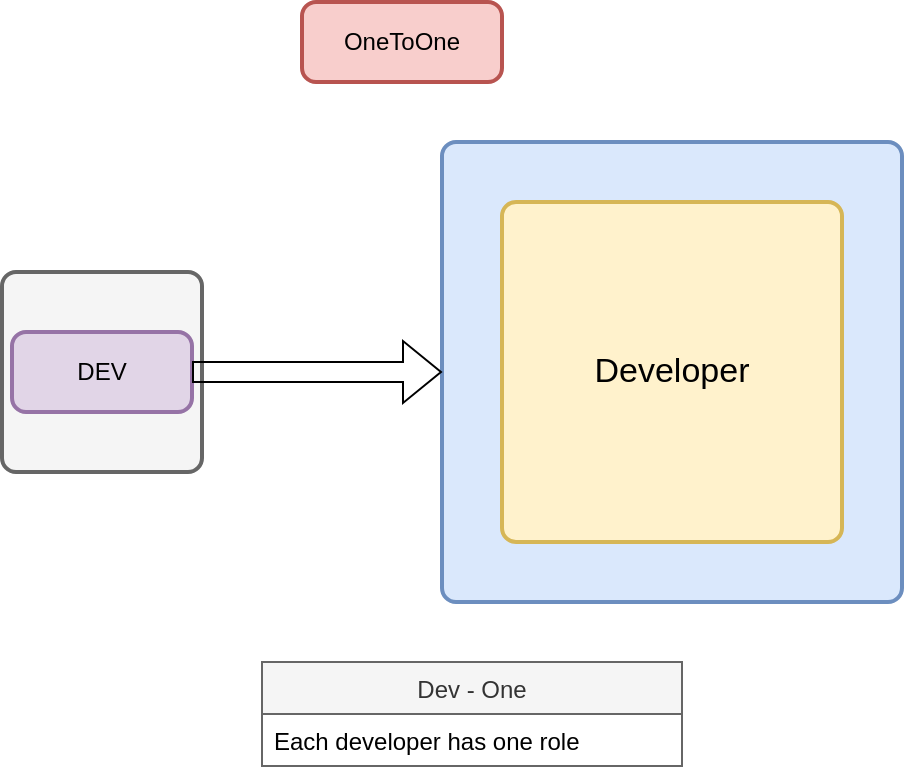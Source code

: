 <mxfile version="15.2.5" type="device"><diagram id="0anoXLyii_KKHvdfTUD3" name="Page-1"><mxGraphModel dx="946" dy="1772" grid="1" gridSize="10" guides="1" tooltips="1" connect="1" arrows="1" fold="1" page="1" pageScale="1" pageWidth="850" pageHeight="1100" math="0" shadow="0"><root><mxCell id="0"/><mxCell id="1" parent="0"/><mxCell id="IeldVFBwOs7jsekUPglj-4" value="" style="group" vertex="1" connectable="0" parent="1"><mxGeometry x="280" y="-570" width="230" height="230" as="geometry"/></mxCell><mxCell id="IeldVFBwOs7jsekUPglj-2" value="" style="rounded=1;whiteSpace=wrap;html=1;absoluteArcSize=1;arcSize=14;strokeWidth=2;fontSize=17;fillColor=#dae8fc;strokeColor=#6c8ebf;" vertex="1" parent="IeldVFBwOs7jsekUPglj-4"><mxGeometry width="230" height="230" as="geometry"/></mxCell><mxCell id="IeldVFBwOs7jsekUPglj-3" value="Developer" style="rounded=1;whiteSpace=wrap;html=1;absoluteArcSize=1;arcSize=14;strokeWidth=2;fontSize=17;fillColor=#fff2cc;strokeColor=#d6b656;" vertex="1" parent="IeldVFBwOs7jsekUPglj-4"><mxGeometry x="30" y="30" width="170" height="170" as="geometry"/></mxCell><mxCell id="IeldVFBwOs7jsekUPglj-15" value="" style="group" vertex="1" connectable="0" parent="1"><mxGeometry x="60" y="-505" width="100" height="100" as="geometry"/></mxCell><mxCell id="IeldVFBwOs7jsekUPglj-13" value="" style="rounded=1;whiteSpace=wrap;html=1;absoluteArcSize=1;arcSize=14;strokeWidth=2;fillColor=#f5f5f5;strokeColor=#666666;fontColor=#333333;" vertex="1" parent="IeldVFBwOs7jsekUPglj-15"><mxGeometry width="100" height="100" as="geometry"/></mxCell><mxCell id="IeldVFBwOs7jsekUPglj-14" value="DEV" style="rounded=1;whiteSpace=wrap;html=1;absoluteArcSize=1;arcSize=14;strokeWidth=2;fillColor=#e1d5e7;strokeColor=#9673a6;" vertex="1" parent="IeldVFBwOs7jsekUPglj-15"><mxGeometry x="5" y="30" width="90" height="40" as="geometry"/></mxCell><mxCell id="IeldVFBwOs7jsekUPglj-16" style="edgeStyle=orthogonalEdgeStyle;shape=flexArrow;rounded=0;orthogonalLoop=1;jettySize=auto;html=1;" edge="1" parent="1" source="IeldVFBwOs7jsekUPglj-14" target="IeldVFBwOs7jsekUPglj-2"><mxGeometry relative="1" as="geometry"/></mxCell><mxCell id="IeldVFBwOs7jsekUPglj-17" value="OneToOne" style="rounded=1;whiteSpace=wrap;html=1;absoluteArcSize=1;arcSize=14;strokeWidth=2;fillColor=#f8cecc;strokeColor=#b85450;" vertex="1" parent="1"><mxGeometry x="210" y="-640" width="100" height="40" as="geometry"/></mxCell><mxCell id="IeldVFBwOs7jsekUPglj-18" value="Dev - One" style="swimlane;fontStyle=0;childLayout=stackLayout;horizontal=1;startSize=26;horizontalStack=0;resizeParent=1;resizeParentMax=0;resizeLast=0;collapsible=1;marginBottom=0;fillColor=#f5f5f5;strokeColor=#666666;fontColor=#333333;" vertex="1" parent="1"><mxGeometry x="190" y="-310" width="210" height="52" as="geometry"/></mxCell><mxCell id="IeldVFBwOs7jsekUPglj-19" value="Each developer has one role" style="text;strokeColor=none;fillColor=none;align=left;verticalAlign=top;spacingLeft=4;spacingRight=4;overflow=hidden;rotatable=0;points=[[0,0.5],[1,0.5]];portConstraint=eastwest;" vertex="1" parent="IeldVFBwOs7jsekUPglj-18"><mxGeometry y="26" width="210" height="26" as="geometry"/></mxCell></root></mxGraphModel></diagram></mxfile>